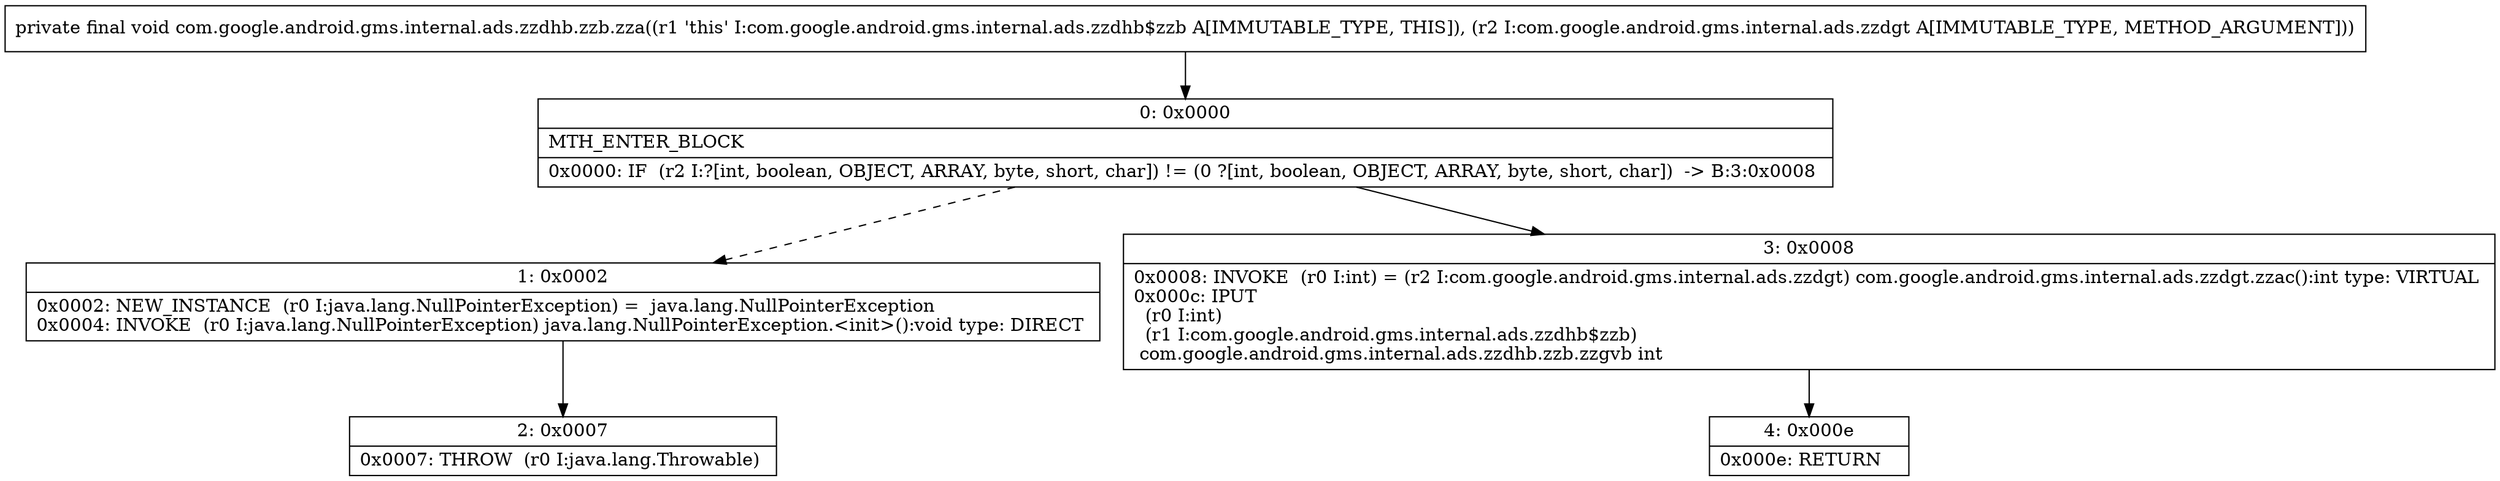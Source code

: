 digraph "CFG forcom.google.android.gms.internal.ads.zzdhb.zzb.zza(Lcom\/google\/android\/gms\/internal\/ads\/zzdgt;)V" {
Node_0 [shape=record,label="{0\:\ 0x0000|MTH_ENTER_BLOCK\l|0x0000: IF  (r2 I:?[int, boolean, OBJECT, ARRAY, byte, short, char]) != (0 ?[int, boolean, OBJECT, ARRAY, byte, short, char])  \-\> B:3:0x0008 \l}"];
Node_1 [shape=record,label="{1\:\ 0x0002|0x0002: NEW_INSTANCE  (r0 I:java.lang.NullPointerException) =  java.lang.NullPointerException \l0x0004: INVOKE  (r0 I:java.lang.NullPointerException) java.lang.NullPointerException.\<init\>():void type: DIRECT \l}"];
Node_2 [shape=record,label="{2\:\ 0x0007|0x0007: THROW  (r0 I:java.lang.Throwable) \l}"];
Node_3 [shape=record,label="{3\:\ 0x0008|0x0008: INVOKE  (r0 I:int) = (r2 I:com.google.android.gms.internal.ads.zzdgt) com.google.android.gms.internal.ads.zzdgt.zzac():int type: VIRTUAL \l0x000c: IPUT  \l  (r0 I:int)\l  (r1 I:com.google.android.gms.internal.ads.zzdhb$zzb)\l com.google.android.gms.internal.ads.zzdhb.zzb.zzgvb int \l}"];
Node_4 [shape=record,label="{4\:\ 0x000e|0x000e: RETURN   \l}"];
MethodNode[shape=record,label="{private final void com.google.android.gms.internal.ads.zzdhb.zzb.zza((r1 'this' I:com.google.android.gms.internal.ads.zzdhb$zzb A[IMMUTABLE_TYPE, THIS]), (r2 I:com.google.android.gms.internal.ads.zzdgt A[IMMUTABLE_TYPE, METHOD_ARGUMENT])) }"];
MethodNode -> Node_0;
Node_0 -> Node_1[style=dashed];
Node_0 -> Node_3;
Node_1 -> Node_2;
Node_3 -> Node_4;
}

